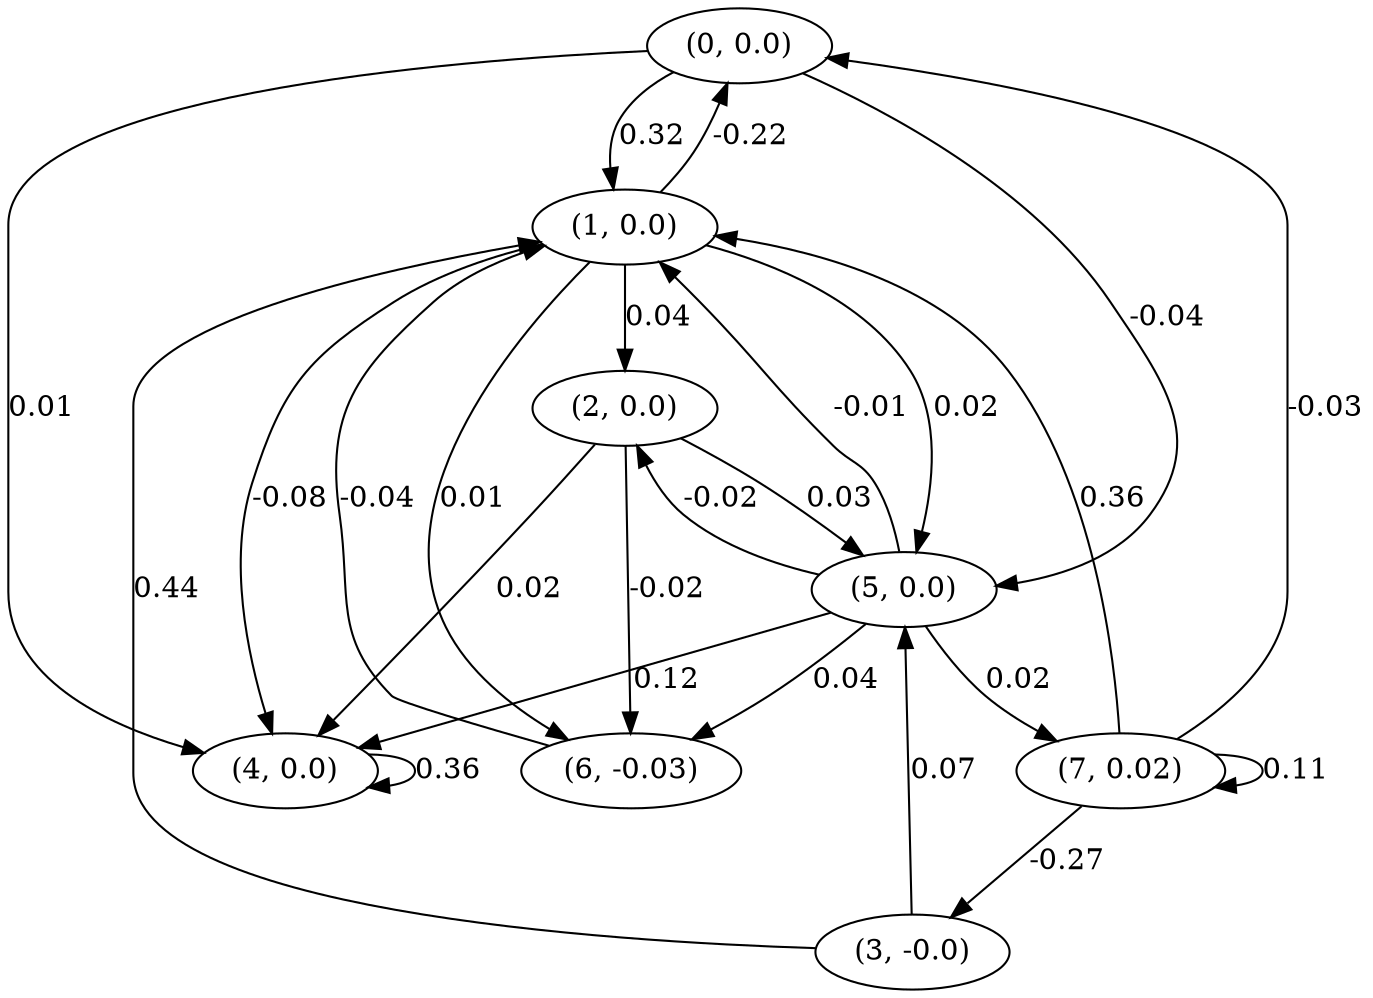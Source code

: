 digraph {
    0 [ label = "(0, 0.0)" ]
    1 [ label = "(1, 0.0)" ]
    2 [ label = "(2, 0.0)" ]
    3 [ label = "(3, -0.0)" ]
    4 [ label = "(4, 0.0)" ]
    5 [ label = "(5, 0.0)" ]
    6 [ label = "(6, -0.03)" ]
    7 [ label = "(7, 0.02)" ]
    4 -> 4 [ label = "0.36" ]
    7 -> 7 [ label = "0.11" ]
    1 -> 0 [ label = "-0.22" ]
    7 -> 0 [ label = "-0.03" ]
    0 -> 1 [ label = "0.32" ]
    3 -> 1 [ label = "0.44" ]
    5 -> 1 [ label = "-0.01" ]
    6 -> 1 [ label = "-0.04" ]
    7 -> 1 [ label = "0.36" ]
    1 -> 2 [ label = "0.04" ]
    5 -> 2 [ label = "-0.02" ]
    7 -> 3 [ label = "-0.27" ]
    0 -> 4 [ label = "0.01" ]
    1 -> 4 [ label = "-0.08" ]
    2 -> 4 [ label = "0.02" ]
    5 -> 4 [ label = "0.12" ]
    0 -> 5 [ label = "-0.04" ]
    1 -> 5 [ label = "0.02" ]
    2 -> 5 [ label = "0.03" ]
    3 -> 5 [ label = "0.07" ]
    1 -> 6 [ label = "0.01" ]
    2 -> 6 [ label = "-0.02" ]
    5 -> 6 [ label = "0.04" ]
    5 -> 7 [ label = "0.02" ]
}

